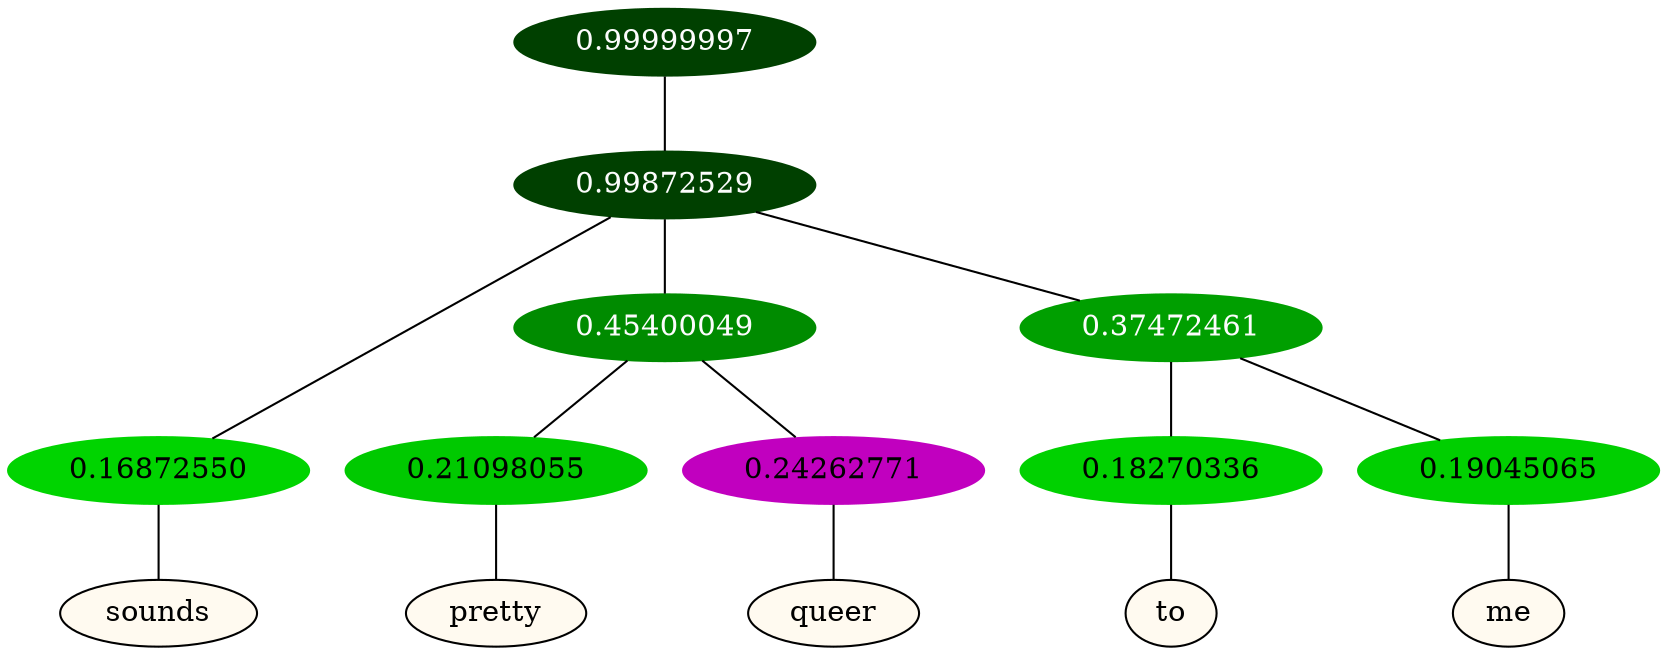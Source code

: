 graph {
	node [format=png height=0.15 nodesep=0.001 ordering=out overlap=prism overlap_scaling=0.01 ranksep=0.001 ratio=0.2 style=filled width=0.15]
	{
		rank=same
		a_w_2 [label=sounds color=black fillcolor=floralwhite style="filled,solid"]
		a_w_5 [label=pretty color=black fillcolor=floralwhite style="filled,solid"]
		a_w_6 [label=queer color=black fillcolor=floralwhite style="filled,solid"]
		a_w_7 [label=to color=black fillcolor=floralwhite style="filled,solid"]
		a_w_8 [label=me color=black fillcolor=floralwhite style="filled,solid"]
	}
	a_n_2 -- a_w_2
	a_n_5 -- a_w_5
	a_n_6 -- a_w_6
	a_n_7 -- a_w_7
	a_n_8 -- a_w_8
	{
		rank=same
		a_n_2 [label=0.16872550 color="0.334 1.000 0.831" fontcolor=black]
		a_n_5 [label=0.21098055 color="0.334 1.000 0.789" fontcolor=black]
		a_n_6 [label=0.24262771 color="0.835 1.000 0.757" fontcolor=black]
		a_n_7 [label=0.18270336 color="0.334 1.000 0.817" fontcolor=black]
		a_n_8 [label=0.19045065 color="0.334 1.000 0.810" fontcolor=black]
	}
	a_n_0 [label=0.99999997 color="0.334 1.000 0.250" fontcolor=grey99]
	a_n_1 [label=0.99872529 color="0.334 1.000 0.250" fontcolor=grey99]
	a_n_0 -- a_n_1
	a_n_1 -- a_n_2
	a_n_3 [label=0.45400049 color="0.334 1.000 0.546" fontcolor=grey99]
	a_n_1 -- a_n_3
	a_n_4 [label=0.37472461 color="0.334 1.000 0.625" fontcolor=grey99]
	a_n_1 -- a_n_4
	a_n_3 -- a_n_5
	a_n_3 -- a_n_6
	a_n_4 -- a_n_7
	a_n_4 -- a_n_8
}
